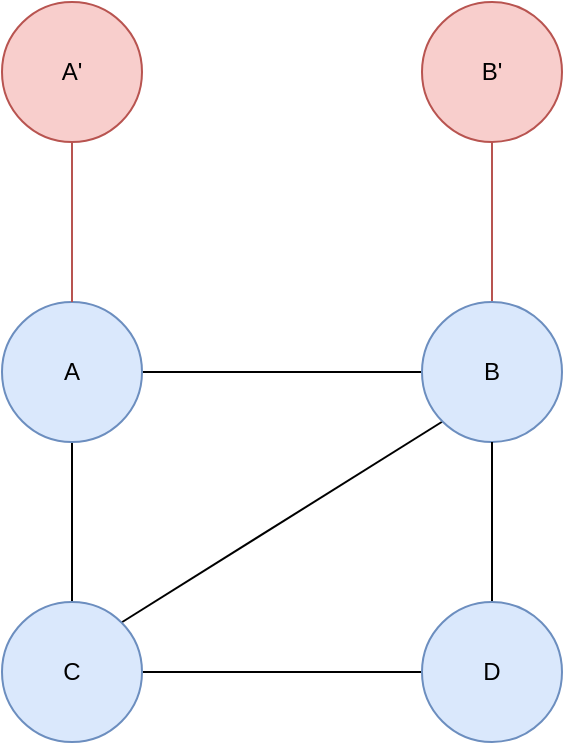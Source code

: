 <mxfile version="12.1.0" type="device" pages="1"><diagram id="q5mhmVjGawGprZf8YzE2" name="Page-1"><mxGraphModel dx="1038" dy="499" grid="1" gridSize="10" guides="1" tooltips="1" connect="1" arrows="1" fold="1" page="1" pageScale="1" pageWidth="826" pageHeight="1169" math="0" shadow="0"><root><mxCell id="0"/><mxCell id="1" parent="0"/><mxCell id="_F0f7T1SCblVCOCUp1rU-9" style="edgeStyle=orthogonalEdgeStyle;rounded=0;orthogonalLoop=1;jettySize=auto;html=1;exitX=0.5;exitY=1;exitDx=0;exitDy=0;entryX=0.5;entryY=0;entryDx=0;entryDy=0;endArrow=none;endFill=0;" edge="1" parent="1" source="_F0f7T1SCblVCOCUp1rU-1" target="_F0f7T1SCblVCOCUp1rU-3"><mxGeometry relative="1" as="geometry"/></mxCell><mxCell id="_F0f7T1SCblVCOCUp1rU-14" style="edgeStyle=orthogonalEdgeStyle;rounded=0;orthogonalLoop=1;jettySize=auto;html=1;exitX=1;exitY=0.5;exitDx=0;exitDy=0;entryX=0;entryY=0.5;entryDx=0;entryDy=0;endArrow=none;endFill=0;" edge="1" parent="1" source="_F0f7T1SCblVCOCUp1rU-1" target="_F0f7T1SCblVCOCUp1rU-2"><mxGeometry relative="1" as="geometry"/></mxCell><mxCell id="_F0f7T1SCblVCOCUp1rU-1" value="" style="ellipse;whiteSpace=wrap;html=1;fillColor=#dae8fc;strokeColor=#6c8ebf;" vertex="1" parent="1"><mxGeometry x="230" y="190" width="70" height="70" as="geometry"/></mxCell><mxCell id="_F0f7T1SCblVCOCUp1rU-12" style="edgeStyle=orthogonalEdgeStyle;rounded=0;orthogonalLoop=1;jettySize=auto;html=1;exitX=0.5;exitY=0;exitDx=0;exitDy=0;entryX=0.5;entryY=1;entryDx=0;entryDy=0;endArrow=none;endFill=0;fillColor=#f8cecc;strokeColor=#b85450;" edge="1" parent="1" source="_F0f7T1SCblVCOCUp1rU-2" target="_F0f7T1SCblVCOCUp1rU-6"><mxGeometry relative="1" as="geometry"/></mxCell><mxCell id="_F0f7T1SCblVCOCUp1rU-15" style="rounded=1;orthogonalLoop=1;jettySize=auto;html=1;exitX=0;exitY=1;exitDx=0;exitDy=0;entryX=1;entryY=0;entryDx=0;entryDy=0;endArrow=none;endFill=0;" edge="1" parent="1" source="_F0f7T1SCblVCOCUp1rU-2" target="_F0f7T1SCblVCOCUp1rU-3"><mxGeometry relative="1" as="geometry"/></mxCell><mxCell id="_F0f7T1SCblVCOCUp1rU-2" value="" style="ellipse;whiteSpace=wrap;html=1;fillColor=#dae8fc;strokeColor=#6c8ebf;" vertex="1" parent="1"><mxGeometry x="440" y="190" width="70" height="70" as="geometry"/></mxCell><mxCell id="_F0f7T1SCblVCOCUp1rU-10" style="edgeStyle=orthogonalEdgeStyle;rounded=0;orthogonalLoop=1;jettySize=auto;html=1;exitX=1;exitY=0.5;exitDx=0;exitDy=0;entryX=0;entryY=0.5;entryDx=0;entryDy=0;endArrow=none;endFill=0;" edge="1" parent="1" source="_F0f7T1SCblVCOCUp1rU-3" target="_F0f7T1SCblVCOCUp1rU-4"><mxGeometry relative="1" as="geometry"/></mxCell><mxCell id="_F0f7T1SCblVCOCUp1rU-3" value="" style="ellipse;whiteSpace=wrap;html=1;fillColor=#dae8fc;strokeColor=#6c8ebf;" vertex="1" parent="1"><mxGeometry x="230" y="340" width="70" height="70" as="geometry"/></mxCell><mxCell id="_F0f7T1SCblVCOCUp1rU-11" style="edgeStyle=orthogonalEdgeStyle;rounded=0;orthogonalLoop=1;jettySize=auto;html=1;exitX=0.5;exitY=0;exitDx=0;exitDy=0;entryX=0.5;entryY=1;entryDx=0;entryDy=0;endArrow=none;endFill=0;" edge="1" parent="1" source="_F0f7T1SCblVCOCUp1rU-4" target="_F0f7T1SCblVCOCUp1rU-2"><mxGeometry relative="1" as="geometry"/></mxCell><mxCell id="_F0f7T1SCblVCOCUp1rU-4" value="" style="ellipse;whiteSpace=wrap;html=1;fillColor=#dae8fc;strokeColor=#6c8ebf;" vertex="1" parent="1"><mxGeometry x="440" y="340" width="70" height="70" as="geometry"/></mxCell><mxCell id="_F0f7T1SCblVCOCUp1rU-8" style="edgeStyle=orthogonalEdgeStyle;rounded=0;orthogonalLoop=1;jettySize=auto;html=1;exitX=0.5;exitY=1;exitDx=0;exitDy=0;entryX=0.5;entryY=0;entryDx=0;entryDy=0;endArrow=none;endFill=0;fillColor=#f8cecc;strokeColor=#b85450;targetPerimeterSpacing=0;" edge="1" parent="1" source="_F0f7T1SCblVCOCUp1rU-5" target="_F0f7T1SCblVCOCUp1rU-1"><mxGeometry relative="1" as="geometry"/></mxCell><mxCell id="_F0f7T1SCblVCOCUp1rU-5" value="" style="ellipse;whiteSpace=wrap;html=1;fillColor=#f8cecc;strokeColor=#b85450;" vertex="1" parent="1"><mxGeometry x="230" y="40" width="70" height="70" as="geometry"/></mxCell><mxCell id="_F0f7T1SCblVCOCUp1rU-6" value="" style="ellipse;whiteSpace=wrap;html=1;fillColor=#f8cecc;strokeColor=#b85450;" vertex="1" parent="1"><mxGeometry x="440" y="40" width="70" height="70" as="geometry"/></mxCell><mxCell id="_F0f7T1SCblVCOCUp1rU-16" value="A'" style="text;html=1;strokeColor=none;fillColor=none;align=center;verticalAlign=middle;whiteSpace=wrap;rounded=0;" vertex="1" parent="1"><mxGeometry x="245" y="65" width="40" height="20" as="geometry"/></mxCell><mxCell id="_F0f7T1SCblVCOCUp1rU-17" value="B'" style="text;html=1;strokeColor=none;fillColor=none;align=center;verticalAlign=middle;whiteSpace=wrap;rounded=0;" vertex="1" parent="1"><mxGeometry x="455" y="65" width="40" height="20" as="geometry"/></mxCell><mxCell id="_F0f7T1SCblVCOCUp1rU-18" value="A" style="text;html=1;strokeColor=none;fillColor=none;align=center;verticalAlign=middle;whiteSpace=wrap;rounded=0;" vertex="1" parent="1"><mxGeometry x="245" y="215" width="40" height="20" as="geometry"/></mxCell><mxCell id="_F0f7T1SCblVCOCUp1rU-19" value="B" style="text;html=1;strokeColor=none;fillColor=none;align=center;verticalAlign=middle;whiteSpace=wrap;rounded=0;" vertex="1" parent="1"><mxGeometry x="455" y="215" width="40" height="20" as="geometry"/></mxCell><mxCell id="_F0f7T1SCblVCOCUp1rU-20" value="C" style="text;html=1;strokeColor=none;fillColor=none;align=center;verticalAlign=middle;whiteSpace=wrap;rounded=0;" vertex="1" parent="1"><mxGeometry x="245" y="365" width="40" height="20" as="geometry"/></mxCell><mxCell id="_F0f7T1SCblVCOCUp1rU-21" value="D" style="text;html=1;strokeColor=none;fillColor=none;align=center;verticalAlign=middle;whiteSpace=wrap;rounded=0;" vertex="1" parent="1"><mxGeometry x="455" y="365" width="40" height="20" as="geometry"/></mxCell></root></mxGraphModel></diagram></mxfile>